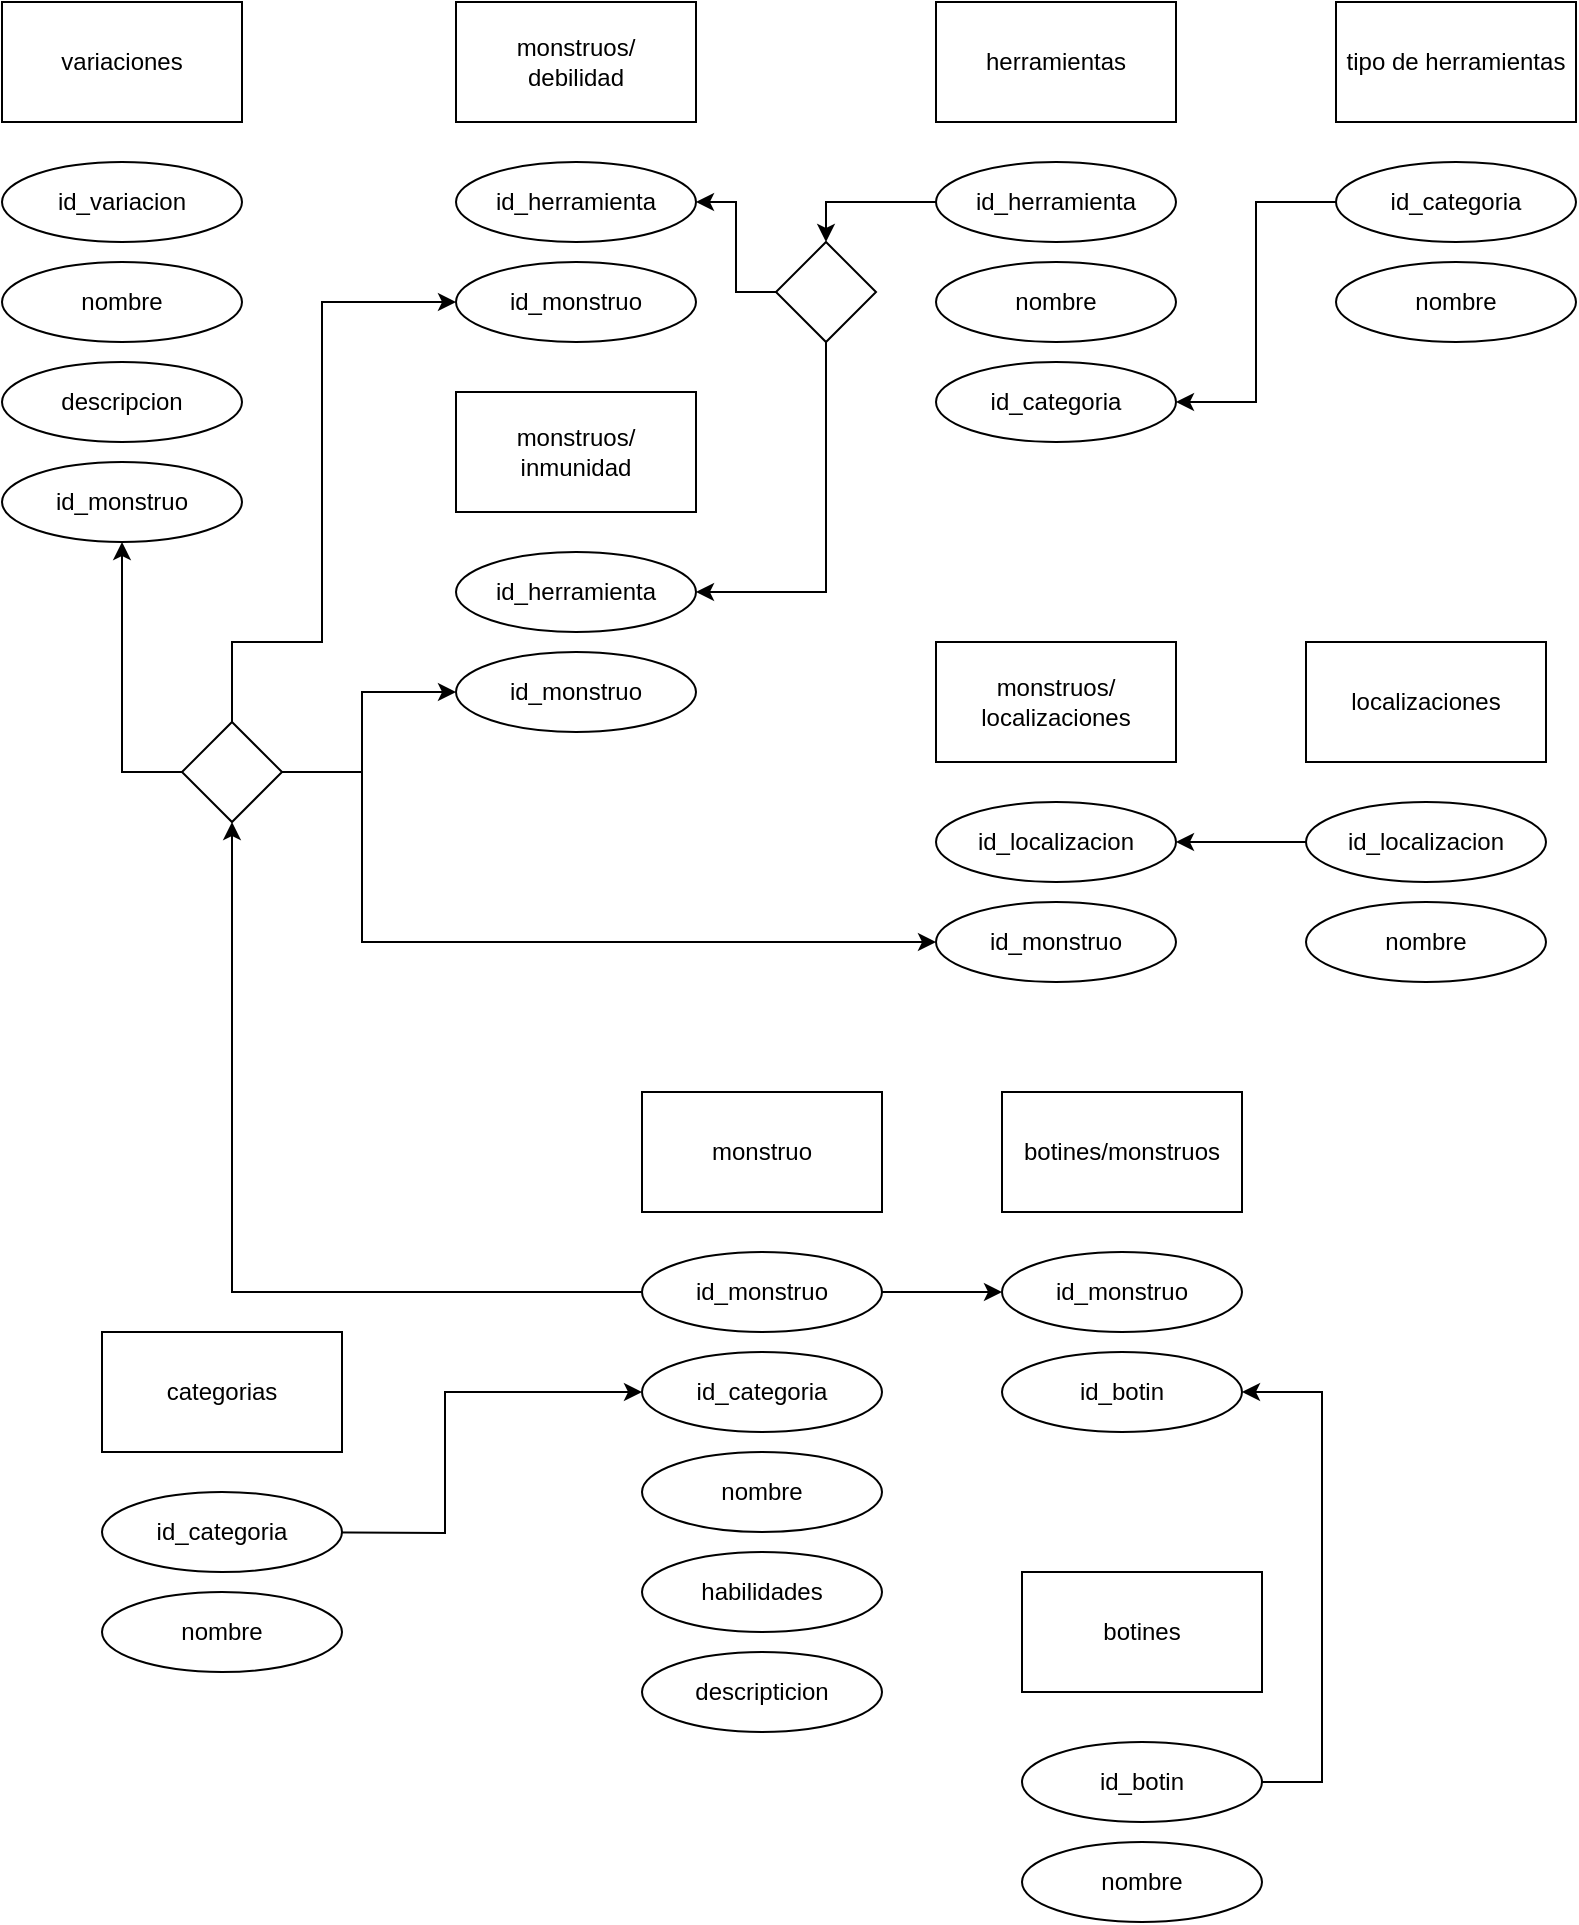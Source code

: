 <mxfile version="26.0.2">
  <diagram name="Página-1" id="p0drwXTH5IGnVCuNl5FS">
    <mxGraphModel dx="1687" dy="868" grid="1" gridSize="10" guides="1" tooltips="1" connect="1" arrows="1" fold="1" page="1" pageScale="1" pageWidth="827" pageHeight="1169" math="0" shadow="0">
      <root>
        <mxCell id="0" />
        <mxCell id="1" parent="0" />
        <mxCell id="NHlDKeybOV_u9VaETVRw-1" value="categorias" style="rounded=0;whiteSpace=wrap;html=1;" parent="1" vertex="1">
          <mxGeometry x="70" y="705" width="120" height="60" as="geometry" />
        </mxCell>
        <mxCell id="csjogHEYkKYKX81BxBqE-32" style="edgeStyle=orthogonalEdgeStyle;rounded=0;orthogonalLoop=1;jettySize=auto;html=1;exitX=1;exitY=0.5;exitDx=0;exitDy=0;entryX=0;entryY=0.5;entryDx=0;entryDy=0;" edge="1" parent="1" target="NHlDKeybOV_u9VaETVRw-6">
          <mxGeometry relative="1" as="geometry">
            <mxPoint x="142" y="805" as="sourcePoint" />
            <mxPoint x="292.0" y="745" as="targetPoint" />
          </mxGeometry>
        </mxCell>
        <mxCell id="NHlDKeybOV_u9VaETVRw-2" value="id_categoria" style="ellipse;whiteSpace=wrap;html=1;" parent="1" vertex="1">
          <mxGeometry x="70" y="785" width="120" height="40" as="geometry" />
        </mxCell>
        <mxCell id="NHlDKeybOV_u9VaETVRw-3" value="nombre" style="ellipse;whiteSpace=wrap;html=1;" parent="1" vertex="1">
          <mxGeometry x="70" y="835" width="120" height="40" as="geometry" />
        </mxCell>
        <mxCell id="NHlDKeybOV_u9VaETVRw-4" value="monstruo" style="rounded=0;whiteSpace=wrap;html=1;" parent="1" vertex="1">
          <mxGeometry x="340" y="585" width="120" height="60" as="geometry" />
        </mxCell>
        <mxCell id="NHlDKeybOV_u9VaETVRw-99" style="edgeStyle=orthogonalEdgeStyle;rounded=0;orthogonalLoop=1;jettySize=auto;html=1;exitX=1;exitY=0.5;exitDx=0;exitDy=0;entryX=0;entryY=0.5;entryDx=0;entryDy=0;" parent="1" source="NHlDKeybOV_u9VaETVRw-5" target="NHlDKeybOV_u9VaETVRw-95" edge="1">
          <mxGeometry relative="1" as="geometry" />
        </mxCell>
        <mxCell id="csjogHEYkKYKX81BxBqE-30" style="edgeStyle=orthogonalEdgeStyle;rounded=0;orthogonalLoop=1;jettySize=auto;html=1;exitX=0;exitY=0.5;exitDx=0;exitDy=0;entryX=0.5;entryY=1;entryDx=0;entryDy=0;" edge="1" parent="1" source="NHlDKeybOV_u9VaETVRw-5" target="csjogHEYkKYKX81BxBqE-11">
          <mxGeometry relative="1" as="geometry" />
        </mxCell>
        <mxCell id="NHlDKeybOV_u9VaETVRw-5" value="id_monstruo" style="ellipse;whiteSpace=wrap;html=1;" parent="1" vertex="1">
          <mxGeometry x="340" y="665" width="120" height="40" as="geometry" />
        </mxCell>
        <mxCell id="NHlDKeybOV_u9VaETVRw-6" value="id_categoria" style="ellipse;whiteSpace=wrap;html=1;" parent="1" vertex="1">
          <mxGeometry x="340" y="715" width="120" height="40" as="geometry" />
        </mxCell>
        <mxCell id="NHlDKeybOV_u9VaETVRw-12" value="localizaciones" style="rounded=0;whiteSpace=wrap;html=1;" parent="1" vertex="1">
          <mxGeometry x="672" y="360" width="120" height="60" as="geometry" />
        </mxCell>
        <mxCell id="NHlDKeybOV_u9VaETVRw-13" value="habilidades" style="ellipse;whiteSpace=wrap;html=1;" parent="1" vertex="1">
          <mxGeometry x="340" y="815" width="120" height="40" as="geometry" />
        </mxCell>
        <mxCell id="csjogHEYkKYKX81BxBqE-33" style="edgeStyle=orthogonalEdgeStyle;rounded=0;orthogonalLoop=1;jettySize=auto;html=1;exitX=0;exitY=0.5;exitDx=0;exitDy=0;entryX=1;entryY=0.5;entryDx=0;entryDy=0;" edge="1" parent="1" source="NHlDKeybOV_u9VaETVRw-14" target="csjogHEYkKYKX81BxBqE-25">
          <mxGeometry relative="1" as="geometry" />
        </mxCell>
        <mxCell id="NHlDKeybOV_u9VaETVRw-14" value="id_localizacion" style="ellipse;whiteSpace=wrap;html=1;" parent="1" vertex="1">
          <mxGeometry x="672" y="440" width="120" height="40" as="geometry" />
        </mxCell>
        <mxCell id="NHlDKeybOV_u9VaETVRw-15" value="nombre" style="ellipse;whiteSpace=wrap;html=1;" parent="1" vertex="1">
          <mxGeometry x="672" y="490" width="120" height="40" as="geometry" />
        </mxCell>
        <mxCell id="NHlDKeybOV_u9VaETVRw-20" value="herramientas" style="rounded=0;whiteSpace=wrap;html=1;" parent="1" vertex="1">
          <mxGeometry x="487" y="40" width="120" height="60" as="geometry" />
        </mxCell>
        <mxCell id="NHlDKeybOV_u9VaETVRw-21" value="tipo de herramientas" style="rounded=0;whiteSpace=wrap;html=1;" parent="1" vertex="1">
          <mxGeometry x="687" y="40" width="120" height="60" as="geometry" />
        </mxCell>
        <mxCell id="csjogHEYkKYKX81BxBqE-21" style="edgeStyle=orthogonalEdgeStyle;rounded=0;orthogonalLoop=1;jettySize=auto;html=1;exitX=0;exitY=0.5;exitDx=0;exitDy=0;entryX=0.5;entryY=0;entryDx=0;entryDy=0;" edge="1" parent="1" source="NHlDKeybOV_u9VaETVRw-25" target="csjogHEYkKYKX81BxBqE-20">
          <mxGeometry relative="1" as="geometry" />
        </mxCell>
        <mxCell id="NHlDKeybOV_u9VaETVRw-25" value="id_herramienta" style="ellipse;whiteSpace=wrap;html=1;" parent="1" vertex="1">
          <mxGeometry x="487" y="120" width="120" height="40" as="geometry" />
        </mxCell>
        <mxCell id="NHlDKeybOV_u9VaETVRw-26" value="nombre" style="ellipse;whiteSpace=wrap;html=1;" parent="1" vertex="1">
          <mxGeometry x="487" y="170" width="120" height="40" as="geometry" />
        </mxCell>
        <mxCell id="csjogHEYkKYKX81BxBqE-17" style="edgeStyle=orthogonalEdgeStyle;rounded=0;orthogonalLoop=1;jettySize=auto;html=1;exitX=0;exitY=0.5;exitDx=0;exitDy=0;entryX=1;entryY=0.5;entryDx=0;entryDy=0;" edge="1" parent="1" source="NHlDKeybOV_u9VaETVRw-27" target="NHlDKeybOV_u9VaETVRw-62">
          <mxGeometry relative="1" as="geometry" />
        </mxCell>
        <mxCell id="NHlDKeybOV_u9VaETVRw-27" value="id_categoria" style="ellipse;whiteSpace=wrap;html=1;" parent="1" vertex="1">
          <mxGeometry x="687" y="120" width="120" height="40" as="geometry" />
        </mxCell>
        <mxCell id="NHlDKeybOV_u9VaETVRw-28" value="nombre" style="ellipse;whiteSpace=wrap;html=1;" parent="1" vertex="1">
          <mxGeometry x="687" y="170" width="120" height="40" as="geometry" />
        </mxCell>
        <mxCell id="NHlDKeybOV_u9VaETVRw-47" value="botines" style="rounded=0;whiteSpace=wrap;html=1;" parent="1" vertex="1">
          <mxGeometry x="530" y="825" width="120" height="60" as="geometry" />
        </mxCell>
        <mxCell id="NHlDKeybOV_u9VaETVRw-97" style="edgeStyle=orthogonalEdgeStyle;rounded=0;orthogonalLoop=1;jettySize=auto;html=1;exitX=1;exitY=0.5;exitDx=0;exitDy=0;entryX=1;entryY=0.5;entryDx=0;entryDy=0;" parent="1" source="NHlDKeybOV_u9VaETVRw-48" target="NHlDKeybOV_u9VaETVRw-96" edge="1">
          <mxGeometry relative="1" as="geometry">
            <Array as="points">
              <mxPoint x="680" y="930" />
              <mxPoint x="680" y="735" />
            </Array>
          </mxGeometry>
        </mxCell>
        <mxCell id="NHlDKeybOV_u9VaETVRw-48" value="id_botin" style="ellipse;whiteSpace=wrap;html=1;" parent="1" vertex="1">
          <mxGeometry x="530" y="910" width="120" height="40" as="geometry" />
        </mxCell>
        <mxCell id="NHlDKeybOV_u9VaETVRw-49" value="nombre" style="ellipse;whiteSpace=wrap;html=1;" parent="1" vertex="1">
          <mxGeometry x="530" y="960" width="120" height="40" as="geometry" />
        </mxCell>
        <mxCell id="NHlDKeybOV_u9VaETVRw-62" value="id_categoria" style="ellipse;whiteSpace=wrap;html=1;" parent="1" vertex="1">
          <mxGeometry x="487" y="220" width="120" height="40" as="geometry" />
        </mxCell>
        <mxCell id="NHlDKeybOV_u9VaETVRw-66" value="monstruos/&lt;div&gt;debilidad&lt;/div&gt;" style="rounded=0;whiteSpace=wrap;html=1;" parent="1" vertex="1">
          <mxGeometry x="247" y="40" width="120" height="60" as="geometry" />
        </mxCell>
        <mxCell id="NHlDKeybOV_u9VaETVRw-67" value="id_monstruo" style="ellipse;whiteSpace=wrap;html=1;" parent="1" vertex="1">
          <mxGeometry x="247" y="170" width="120" height="40" as="geometry" />
        </mxCell>
        <mxCell id="NHlDKeybOV_u9VaETVRw-68" value="id_herramienta" style="ellipse;whiteSpace=wrap;html=1;" parent="1" vertex="1">
          <mxGeometry x="247" y="120" width="120" height="40" as="geometry" />
        </mxCell>
        <mxCell id="NHlDKeybOV_u9VaETVRw-92" value="nombre" style="ellipse;whiteSpace=wrap;html=1;" parent="1" vertex="1">
          <mxGeometry x="340" y="765" width="120" height="40" as="geometry" />
        </mxCell>
        <mxCell id="NHlDKeybOV_u9VaETVRw-94" value="botines/monstruos" style="rounded=0;whiteSpace=wrap;html=1;" parent="1" vertex="1">
          <mxGeometry x="520" y="585" width="120" height="60" as="geometry" />
        </mxCell>
        <mxCell id="NHlDKeybOV_u9VaETVRw-95" value="id_monstruo" style="ellipse;whiteSpace=wrap;html=1;" parent="1" vertex="1">
          <mxGeometry x="520" y="665" width="120" height="40" as="geometry" />
        </mxCell>
        <mxCell id="NHlDKeybOV_u9VaETVRw-96" value="id_botin" style="ellipse;whiteSpace=wrap;html=1;" parent="1" vertex="1">
          <mxGeometry x="520" y="715" width="120" height="40" as="geometry" />
        </mxCell>
        <mxCell id="csjogHEYkKYKX81BxBqE-1" value="variaciones" style="rounded=0;whiteSpace=wrap;html=1;" vertex="1" parent="1">
          <mxGeometry x="20" y="40" width="120" height="60" as="geometry" />
        </mxCell>
        <mxCell id="csjogHEYkKYKX81BxBqE-2" value="id_variacion" style="ellipse;whiteSpace=wrap;html=1;" vertex="1" parent="1">
          <mxGeometry x="20" y="120" width="120" height="40" as="geometry" />
        </mxCell>
        <mxCell id="csjogHEYkKYKX81BxBqE-4" value="nombre" style="ellipse;whiteSpace=wrap;html=1;" vertex="1" parent="1">
          <mxGeometry x="20" y="170" width="120" height="40" as="geometry" />
        </mxCell>
        <mxCell id="csjogHEYkKYKX81BxBqE-5" value="descripcion" style="ellipse;whiteSpace=wrap;html=1;" vertex="1" parent="1">
          <mxGeometry x="20" y="220" width="120" height="40" as="geometry" />
        </mxCell>
        <mxCell id="csjogHEYkKYKX81BxBqE-6" value="id_monstruo" style="ellipse;whiteSpace=wrap;html=1;" vertex="1" parent="1">
          <mxGeometry x="20" y="270" width="120" height="40" as="geometry" />
        </mxCell>
        <mxCell id="csjogHEYkKYKX81BxBqE-28" style="edgeStyle=orthogonalEdgeStyle;rounded=0;orthogonalLoop=1;jettySize=auto;html=1;exitX=1;exitY=0.5;exitDx=0;exitDy=0;entryX=0;entryY=0.5;entryDx=0;entryDy=0;" edge="1" parent="1" source="csjogHEYkKYKX81BxBqE-11" target="csjogHEYkKYKX81BxBqE-26">
          <mxGeometry relative="1" as="geometry">
            <Array as="points">
              <mxPoint x="200" y="425" />
              <mxPoint x="200" y="510" />
            </Array>
          </mxGeometry>
        </mxCell>
        <mxCell id="csjogHEYkKYKX81BxBqE-29" style="edgeStyle=orthogonalEdgeStyle;rounded=0;orthogonalLoop=1;jettySize=auto;html=1;exitX=0.5;exitY=0;exitDx=0;exitDy=0;entryX=0;entryY=0.5;entryDx=0;entryDy=0;" edge="1" parent="1" source="csjogHEYkKYKX81BxBqE-11" target="NHlDKeybOV_u9VaETVRw-67">
          <mxGeometry relative="1" as="geometry">
            <Array as="points">
              <mxPoint x="135" y="360" />
              <mxPoint x="180" y="360" />
              <mxPoint x="180" y="190" />
            </Array>
          </mxGeometry>
        </mxCell>
        <mxCell id="csjogHEYkKYKX81BxBqE-37" style="edgeStyle=orthogonalEdgeStyle;rounded=0;orthogonalLoop=1;jettySize=auto;html=1;exitX=0;exitY=0.5;exitDx=0;exitDy=0;entryX=0.5;entryY=1;entryDx=0;entryDy=0;" edge="1" parent="1" source="csjogHEYkKYKX81BxBqE-11" target="csjogHEYkKYKX81BxBqE-6">
          <mxGeometry relative="1" as="geometry" />
        </mxCell>
        <mxCell id="csjogHEYkKYKX81BxBqE-38" style="edgeStyle=orthogonalEdgeStyle;rounded=0;orthogonalLoop=1;jettySize=auto;html=1;exitX=1;exitY=0.5;exitDx=0;exitDy=0;entryX=0;entryY=0.5;entryDx=0;entryDy=0;" edge="1" parent="1" source="csjogHEYkKYKX81BxBqE-11" target="csjogHEYkKYKX81BxBqE-35">
          <mxGeometry relative="1" as="geometry">
            <Array as="points">
              <mxPoint x="200" y="425" />
              <mxPoint x="200" y="385" />
            </Array>
          </mxGeometry>
        </mxCell>
        <mxCell id="csjogHEYkKYKX81BxBqE-11" value="" style="rhombus;whiteSpace=wrap;html=1;" vertex="1" parent="1">
          <mxGeometry x="110" y="400" width="50" height="50" as="geometry" />
        </mxCell>
        <mxCell id="csjogHEYkKYKX81BxBqE-18" value="descripticion" style="ellipse;whiteSpace=wrap;html=1;" vertex="1" parent="1">
          <mxGeometry x="340" y="865" width="120" height="40" as="geometry" />
        </mxCell>
        <mxCell id="csjogHEYkKYKX81BxBqE-22" style="edgeStyle=orthogonalEdgeStyle;rounded=0;orthogonalLoop=1;jettySize=auto;html=1;exitX=0;exitY=0.5;exitDx=0;exitDy=0;entryX=1;entryY=0.5;entryDx=0;entryDy=0;" edge="1" parent="1" source="csjogHEYkKYKX81BxBqE-20" target="NHlDKeybOV_u9VaETVRw-68">
          <mxGeometry relative="1" as="geometry" />
        </mxCell>
        <mxCell id="csjogHEYkKYKX81BxBqE-39" style="edgeStyle=orthogonalEdgeStyle;rounded=0;orthogonalLoop=1;jettySize=auto;html=1;exitX=0.5;exitY=1;exitDx=0;exitDy=0;entryX=1;entryY=0.5;entryDx=0;entryDy=0;" edge="1" parent="1" source="csjogHEYkKYKX81BxBqE-20" target="csjogHEYkKYKX81BxBqE-36">
          <mxGeometry relative="1" as="geometry" />
        </mxCell>
        <mxCell id="csjogHEYkKYKX81BxBqE-20" value="" style="rhombus;whiteSpace=wrap;html=1;" vertex="1" parent="1">
          <mxGeometry x="407" y="160" width="50" height="50" as="geometry" />
        </mxCell>
        <mxCell id="csjogHEYkKYKX81BxBqE-24" value="monstruos/&lt;div&gt;localizaciones&lt;/div&gt;" style="rounded=0;whiteSpace=wrap;html=1;" vertex="1" parent="1">
          <mxGeometry x="487" y="360" width="120" height="60" as="geometry" />
        </mxCell>
        <mxCell id="csjogHEYkKYKX81BxBqE-25" value="id_localizacion" style="ellipse;whiteSpace=wrap;html=1;" vertex="1" parent="1">
          <mxGeometry x="487" y="440" width="120" height="40" as="geometry" />
        </mxCell>
        <mxCell id="csjogHEYkKYKX81BxBqE-26" value="id_monstruo" style="ellipse;whiteSpace=wrap;html=1;" vertex="1" parent="1">
          <mxGeometry x="487" y="490" width="120" height="40" as="geometry" />
        </mxCell>
        <mxCell id="csjogHEYkKYKX81BxBqE-34" value="monstruos/&lt;div&gt;inmunidad&lt;/div&gt;" style="rounded=0;whiteSpace=wrap;html=1;" vertex="1" parent="1">
          <mxGeometry x="247" y="235" width="120" height="60" as="geometry" />
        </mxCell>
        <mxCell id="csjogHEYkKYKX81BxBqE-35" value="id_monstruo" style="ellipse;whiteSpace=wrap;html=1;" vertex="1" parent="1">
          <mxGeometry x="247" y="365" width="120" height="40" as="geometry" />
        </mxCell>
        <mxCell id="csjogHEYkKYKX81BxBqE-36" value="id_herramienta" style="ellipse;whiteSpace=wrap;html=1;" vertex="1" parent="1">
          <mxGeometry x="247" y="315" width="120" height="40" as="geometry" />
        </mxCell>
      </root>
    </mxGraphModel>
  </diagram>
</mxfile>

